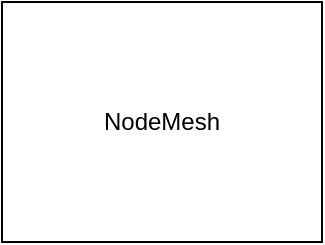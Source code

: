<mxfile version="16.2.6" type="github">
  <diagram id="VMW_MKEsj26E0AsfagEO" name="Page-1">
    <mxGraphModel dx="1278" dy="571" grid="1" gridSize="10" guides="1" tooltips="1" connect="1" arrows="1" fold="1" page="1" pageScale="1" pageWidth="827" pageHeight="1169" math="0" shadow="0">
      <root>
        <mxCell id="0" />
        <mxCell id="1" parent="0" />
        <mxCell id="7KKrrYXGsuPPvqbZCahh-1" value="NodeMesh" style="rounded=0;whiteSpace=wrap;html=1;" vertex="1" parent="1">
          <mxGeometry x="80" y="240" width="160" height="120" as="geometry" />
        </mxCell>
      </root>
    </mxGraphModel>
  </diagram>
</mxfile>
